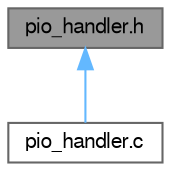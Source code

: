 digraph "pio_handler.h"
{
 // LATEX_PDF_SIZE
  bgcolor="transparent";
  edge [fontname=FreeSans,fontsize=10,labelfontname=FreeSans,labelfontsize=10];
  node [fontname=FreeSans,fontsize=10,shape=box,height=0.2,width=0.4];
  Node1 [label="pio_handler.h",height=0.2,width=0.4,color="gray40", fillcolor="grey60", style="filled", fontcolor="black",tooltip="Parallel Input/Output (PIO) interrupt handler for SAM."];
  Node1 -> Node2 [dir="back",color="steelblue1",style="solid"];
  Node2 [label="pio_handler.c",height=0.2,width=0.4,color="grey40", fillcolor="white", style="filled",URL="$pio__handler_8c.html",tooltip="Parallel Input/Output (PIO) interrupt handler for SAM."];
}
